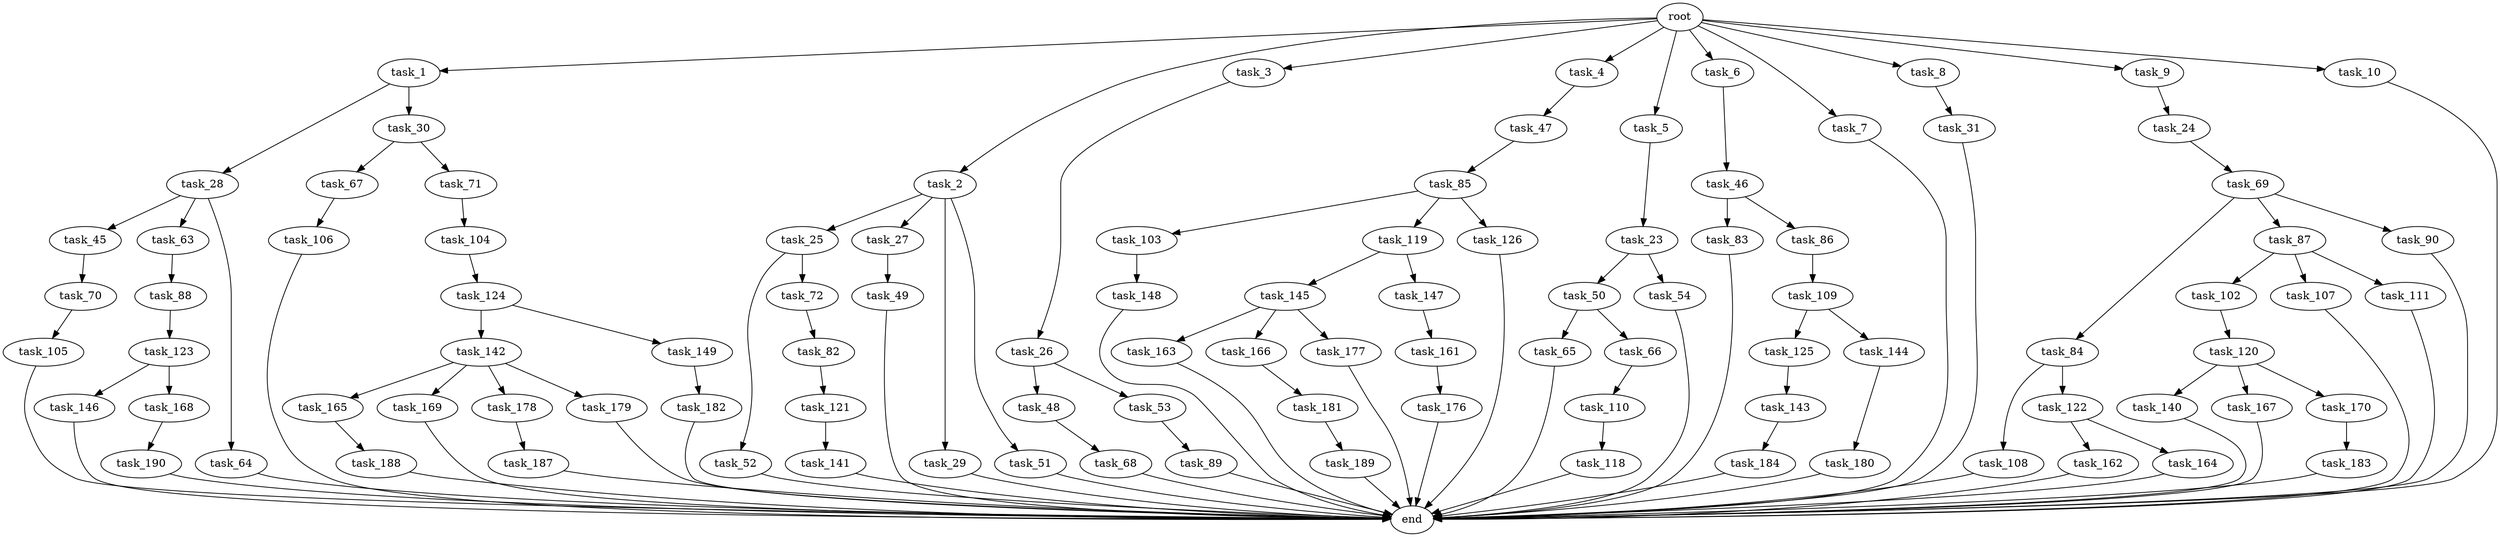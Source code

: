 digraph G {
  root [size="0.000000"];
  task_1 [size="1.024000"];
  task_2 [size="1.024000"];
  task_3 [size="1.024000"];
  task_4 [size="1.024000"];
  task_5 [size="1.024000"];
  task_6 [size="1.024000"];
  task_7 [size="1.024000"];
  task_8 [size="1.024000"];
  task_9 [size="1.024000"];
  task_10 [size="1.024000"];
  task_23 [size="137438953.472000"];
  task_24 [size="137438953.472000"];
  task_25 [size="77309411.328000"];
  task_26 [size="34359738.368000"];
  task_27 [size="77309411.328000"];
  task_28 [size="34359738.368000"];
  task_29 [size="77309411.328000"];
  task_30 [size="34359738.368000"];
  task_31 [size="214748364.800000"];
  task_45 [size="137438953.472000"];
  task_46 [size="34359738.368000"];
  task_47 [size="214748364.800000"];
  task_48 [size="695784701.952000"];
  task_49 [size="137438953.472000"];
  task_50 [size="214748364.800000"];
  task_51 [size="77309411.328000"];
  task_52 [size="695784701.952000"];
  task_53 [size="695784701.952000"];
  task_54 [size="214748364.800000"];
  task_63 [size="137438953.472000"];
  task_64 [size="137438953.472000"];
  task_65 [size="549755813.888000"];
  task_66 [size="549755813.888000"];
  task_67 [size="309237645.312000"];
  task_68 [size="695784701.952000"];
  task_69 [size="214748364.800000"];
  task_70 [size="858993459.200000"];
  task_71 [size="309237645.312000"];
  task_72 [size="695784701.952000"];
  task_82 [size="214748364.800000"];
  task_83 [size="309237645.312000"];
  task_84 [size="214748364.800000"];
  task_85 [size="214748364.800000"];
  task_86 [size="309237645.312000"];
  task_87 [size="214748364.800000"];
  task_88 [size="549755813.888000"];
  task_89 [size="77309411.328000"];
  task_90 [size="214748364.800000"];
  task_102 [size="858993459.200000"];
  task_103 [size="34359738.368000"];
  task_104 [size="858993459.200000"];
  task_105 [size="549755813.888000"];
  task_106 [size="214748364.800000"];
  task_107 [size="858993459.200000"];
  task_108 [size="137438953.472000"];
  task_109 [size="214748364.800000"];
  task_110 [size="858993459.200000"];
  task_111 [size="858993459.200000"];
  task_118 [size="858993459.200000"];
  task_119 [size="34359738.368000"];
  task_120 [size="858993459.200000"];
  task_121 [size="549755813.888000"];
  task_122 [size="137438953.472000"];
  task_123 [size="858993459.200000"];
  task_124 [size="214748364.800000"];
  task_125 [size="34359738.368000"];
  task_126 [size="34359738.368000"];
  task_140 [size="309237645.312000"];
  task_141 [size="549755813.888000"];
  task_142 [size="214748364.800000"];
  task_143 [size="137438953.472000"];
  task_144 [size="34359738.368000"];
  task_145 [size="858993459.200000"];
  task_146 [size="214748364.800000"];
  task_147 [size="858993459.200000"];
  task_148 [size="695784701.952000"];
  task_149 [size="214748364.800000"];
  task_161 [size="34359738.368000"];
  task_162 [size="34359738.368000"];
  task_163 [size="420906795.008000"];
  task_164 [size="34359738.368000"];
  task_165 [size="77309411.328000"];
  task_166 [size="420906795.008000"];
  task_167 [size="309237645.312000"];
  task_168 [size="214748364.800000"];
  task_169 [size="77309411.328000"];
  task_170 [size="309237645.312000"];
  task_176 [size="309237645.312000"];
  task_177 [size="420906795.008000"];
  task_178 [size="77309411.328000"];
  task_179 [size="77309411.328000"];
  task_180 [size="34359738.368000"];
  task_181 [size="77309411.328000"];
  task_182 [size="309237645.312000"];
  task_183 [size="77309411.328000"];
  task_184 [size="858993459.200000"];
  task_187 [size="858993459.200000"];
  task_188 [size="77309411.328000"];
  task_189 [size="137438953.472000"];
  task_190 [size="420906795.008000"];
  end [size="0.000000"];

  root -> task_1 [size="1.000000"];
  root -> task_2 [size="1.000000"];
  root -> task_3 [size="1.000000"];
  root -> task_4 [size="1.000000"];
  root -> task_5 [size="1.000000"];
  root -> task_6 [size="1.000000"];
  root -> task_7 [size="1.000000"];
  root -> task_8 [size="1.000000"];
  root -> task_9 [size="1.000000"];
  root -> task_10 [size="1.000000"];
  task_1 -> task_28 [size="33554432.000000"];
  task_1 -> task_30 [size="33554432.000000"];
  task_2 -> task_25 [size="75497472.000000"];
  task_2 -> task_27 [size="75497472.000000"];
  task_2 -> task_29 [size="75497472.000000"];
  task_2 -> task_51 [size="75497472.000000"];
  task_3 -> task_26 [size="33554432.000000"];
  task_4 -> task_47 [size="209715200.000000"];
  task_5 -> task_23 [size="134217728.000000"];
  task_6 -> task_46 [size="33554432.000000"];
  task_7 -> end [size="1.000000"];
  task_8 -> task_31 [size="209715200.000000"];
  task_9 -> task_24 [size="134217728.000000"];
  task_10 -> end [size="1.000000"];
  task_23 -> task_50 [size="209715200.000000"];
  task_23 -> task_54 [size="209715200.000000"];
  task_24 -> task_69 [size="209715200.000000"];
  task_25 -> task_52 [size="679477248.000000"];
  task_25 -> task_72 [size="679477248.000000"];
  task_26 -> task_48 [size="679477248.000000"];
  task_26 -> task_53 [size="679477248.000000"];
  task_27 -> task_49 [size="134217728.000000"];
  task_28 -> task_45 [size="134217728.000000"];
  task_28 -> task_63 [size="134217728.000000"];
  task_28 -> task_64 [size="134217728.000000"];
  task_29 -> end [size="1.000000"];
  task_30 -> task_67 [size="301989888.000000"];
  task_30 -> task_71 [size="301989888.000000"];
  task_31 -> end [size="1.000000"];
  task_45 -> task_70 [size="838860800.000000"];
  task_46 -> task_83 [size="301989888.000000"];
  task_46 -> task_86 [size="301989888.000000"];
  task_47 -> task_85 [size="209715200.000000"];
  task_48 -> task_68 [size="679477248.000000"];
  task_49 -> end [size="1.000000"];
  task_50 -> task_65 [size="536870912.000000"];
  task_50 -> task_66 [size="536870912.000000"];
  task_51 -> end [size="1.000000"];
  task_52 -> end [size="1.000000"];
  task_53 -> task_89 [size="75497472.000000"];
  task_54 -> end [size="1.000000"];
  task_63 -> task_88 [size="536870912.000000"];
  task_64 -> end [size="1.000000"];
  task_65 -> end [size="1.000000"];
  task_66 -> task_110 [size="838860800.000000"];
  task_67 -> task_106 [size="209715200.000000"];
  task_68 -> end [size="1.000000"];
  task_69 -> task_84 [size="209715200.000000"];
  task_69 -> task_87 [size="209715200.000000"];
  task_69 -> task_90 [size="209715200.000000"];
  task_70 -> task_105 [size="536870912.000000"];
  task_71 -> task_104 [size="838860800.000000"];
  task_72 -> task_82 [size="209715200.000000"];
  task_82 -> task_121 [size="536870912.000000"];
  task_83 -> end [size="1.000000"];
  task_84 -> task_108 [size="134217728.000000"];
  task_84 -> task_122 [size="134217728.000000"];
  task_85 -> task_103 [size="33554432.000000"];
  task_85 -> task_119 [size="33554432.000000"];
  task_85 -> task_126 [size="33554432.000000"];
  task_86 -> task_109 [size="209715200.000000"];
  task_87 -> task_102 [size="838860800.000000"];
  task_87 -> task_107 [size="838860800.000000"];
  task_87 -> task_111 [size="838860800.000000"];
  task_88 -> task_123 [size="838860800.000000"];
  task_89 -> end [size="1.000000"];
  task_90 -> end [size="1.000000"];
  task_102 -> task_120 [size="838860800.000000"];
  task_103 -> task_148 [size="679477248.000000"];
  task_104 -> task_124 [size="209715200.000000"];
  task_105 -> end [size="1.000000"];
  task_106 -> end [size="1.000000"];
  task_107 -> end [size="1.000000"];
  task_108 -> end [size="1.000000"];
  task_109 -> task_125 [size="33554432.000000"];
  task_109 -> task_144 [size="33554432.000000"];
  task_110 -> task_118 [size="838860800.000000"];
  task_111 -> end [size="1.000000"];
  task_118 -> end [size="1.000000"];
  task_119 -> task_145 [size="838860800.000000"];
  task_119 -> task_147 [size="838860800.000000"];
  task_120 -> task_140 [size="301989888.000000"];
  task_120 -> task_167 [size="301989888.000000"];
  task_120 -> task_170 [size="301989888.000000"];
  task_121 -> task_141 [size="536870912.000000"];
  task_122 -> task_162 [size="33554432.000000"];
  task_122 -> task_164 [size="33554432.000000"];
  task_123 -> task_146 [size="209715200.000000"];
  task_123 -> task_168 [size="209715200.000000"];
  task_124 -> task_142 [size="209715200.000000"];
  task_124 -> task_149 [size="209715200.000000"];
  task_125 -> task_143 [size="134217728.000000"];
  task_126 -> end [size="1.000000"];
  task_140 -> end [size="1.000000"];
  task_141 -> end [size="1.000000"];
  task_142 -> task_165 [size="75497472.000000"];
  task_142 -> task_169 [size="75497472.000000"];
  task_142 -> task_178 [size="75497472.000000"];
  task_142 -> task_179 [size="75497472.000000"];
  task_143 -> task_184 [size="838860800.000000"];
  task_144 -> task_180 [size="33554432.000000"];
  task_145 -> task_163 [size="411041792.000000"];
  task_145 -> task_166 [size="411041792.000000"];
  task_145 -> task_177 [size="411041792.000000"];
  task_146 -> end [size="1.000000"];
  task_147 -> task_161 [size="33554432.000000"];
  task_148 -> end [size="1.000000"];
  task_149 -> task_182 [size="301989888.000000"];
  task_161 -> task_176 [size="301989888.000000"];
  task_162 -> end [size="1.000000"];
  task_163 -> end [size="1.000000"];
  task_164 -> end [size="1.000000"];
  task_165 -> task_188 [size="75497472.000000"];
  task_166 -> task_181 [size="75497472.000000"];
  task_167 -> end [size="1.000000"];
  task_168 -> task_190 [size="411041792.000000"];
  task_169 -> end [size="1.000000"];
  task_170 -> task_183 [size="75497472.000000"];
  task_176 -> end [size="1.000000"];
  task_177 -> end [size="1.000000"];
  task_178 -> task_187 [size="838860800.000000"];
  task_179 -> end [size="1.000000"];
  task_180 -> end [size="1.000000"];
  task_181 -> task_189 [size="134217728.000000"];
  task_182 -> end [size="1.000000"];
  task_183 -> end [size="1.000000"];
  task_184 -> end [size="1.000000"];
  task_187 -> end [size="1.000000"];
  task_188 -> end [size="1.000000"];
  task_189 -> end [size="1.000000"];
  task_190 -> end [size="1.000000"];
}
